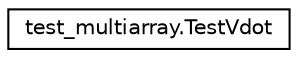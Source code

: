 digraph "Graphical Class Hierarchy"
{
 // LATEX_PDF_SIZE
  edge [fontname="Helvetica",fontsize="10",labelfontname="Helvetica",labelfontsize="10"];
  node [fontname="Helvetica",fontsize="10",shape=record];
  rankdir="LR";
  Node0 [label="test_multiarray.TestVdot",height=0.2,width=0.4,color="black", fillcolor="white", style="filled",URL="$classtest__multiarray_1_1TestVdot.html",tooltip=" "];
}

